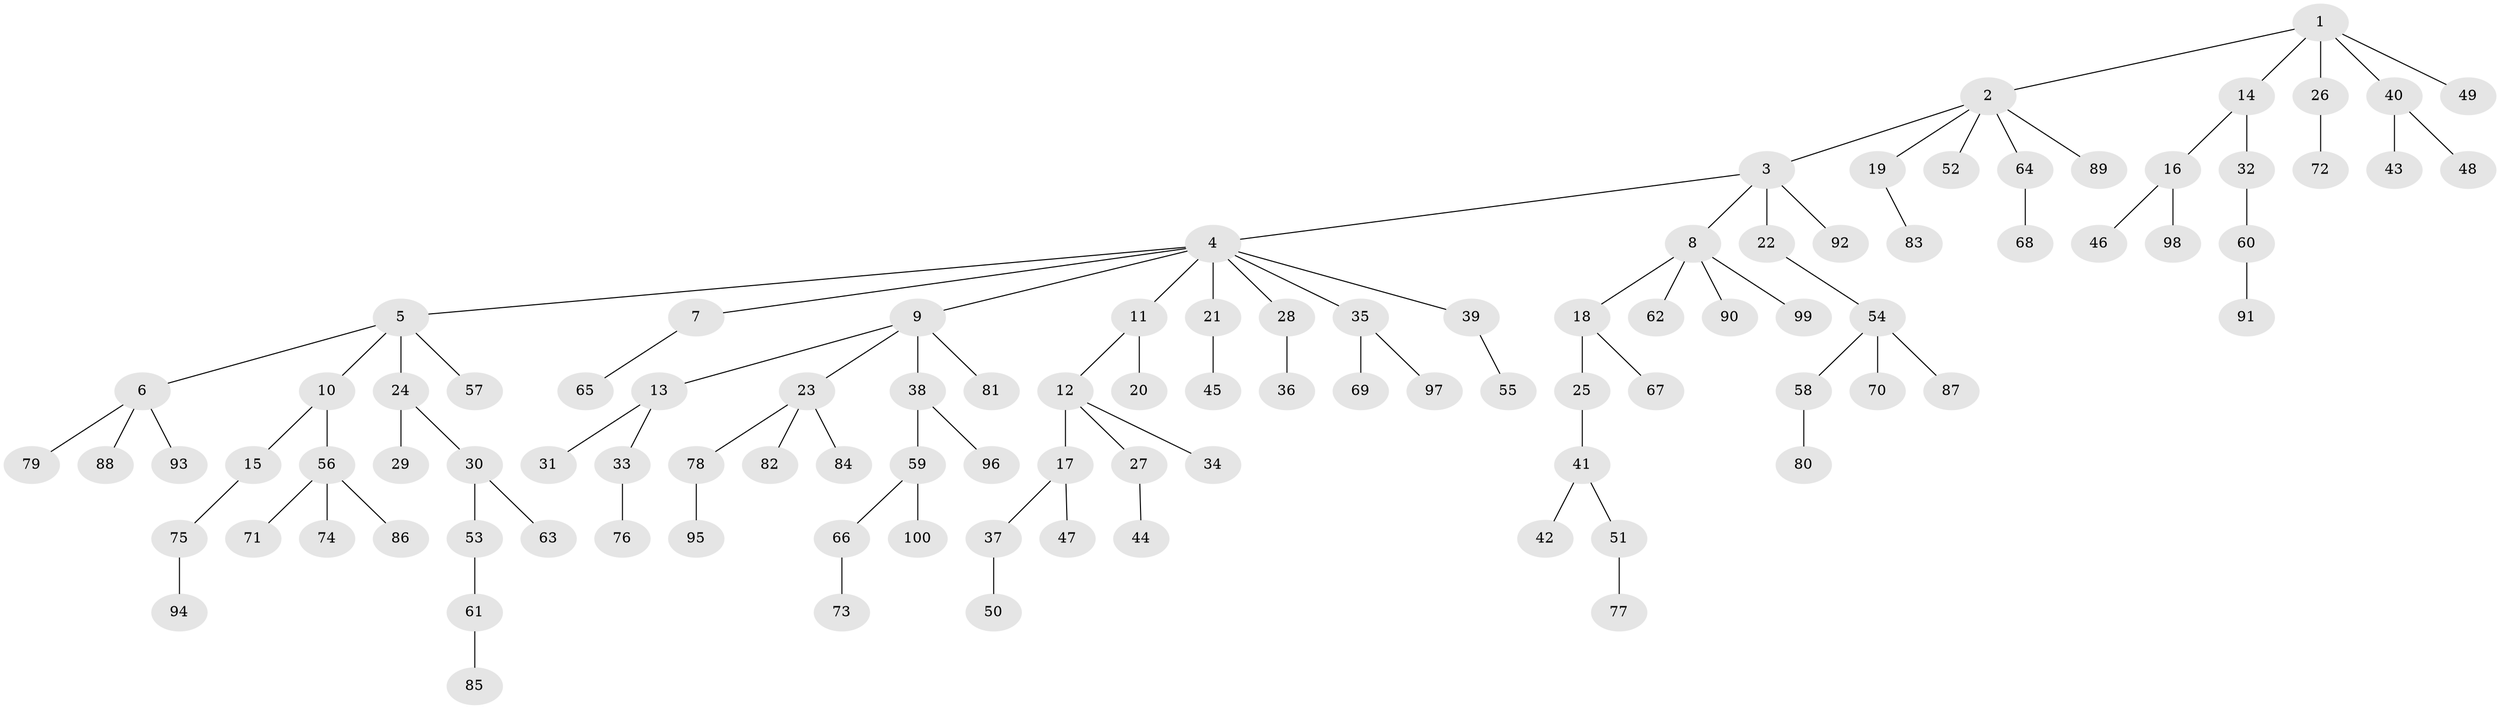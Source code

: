 // Generated by graph-tools (version 1.1) at 2025/38/02/21/25 10:38:55]
// undirected, 100 vertices, 99 edges
graph export_dot {
graph [start="1"]
  node [color=gray90,style=filled];
  1;
  2;
  3;
  4;
  5;
  6;
  7;
  8;
  9;
  10;
  11;
  12;
  13;
  14;
  15;
  16;
  17;
  18;
  19;
  20;
  21;
  22;
  23;
  24;
  25;
  26;
  27;
  28;
  29;
  30;
  31;
  32;
  33;
  34;
  35;
  36;
  37;
  38;
  39;
  40;
  41;
  42;
  43;
  44;
  45;
  46;
  47;
  48;
  49;
  50;
  51;
  52;
  53;
  54;
  55;
  56;
  57;
  58;
  59;
  60;
  61;
  62;
  63;
  64;
  65;
  66;
  67;
  68;
  69;
  70;
  71;
  72;
  73;
  74;
  75;
  76;
  77;
  78;
  79;
  80;
  81;
  82;
  83;
  84;
  85;
  86;
  87;
  88;
  89;
  90;
  91;
  92;
  93;
  94;
  95;
  96;
  97;
  98;
  99;
  100;
  1 -- 2;
  1 -- 14;
  1 -- 26;
  1 -- 40;
  1 -- 49;
  2 -- 3;
  2 -- 19;
  2 -- 52;
  2 -- 64;
  2 -- 89;
  3 -- 4;
  3 -- 8;
  3 -- 22;
  3 -- 92;
  4 -- 5;
  4 -- 7;
  4 -- 9;
  4 -- 11;
  4 -- 21;
  4 -- 28;
  4 -- 35;
  4 -- 39;
  5 -- 6;
  5 -- 10;
  5 -- 24;
  5 -- 57;
  6 -- 79;
  6 -- 88;
  6 -- 93;
  7 -- 65;
  8 -- 18;
  8 -- 62;
  8 -- 90;
  8 -- 99;
  9 -- 13;
  9 -- 23;
  9 -- 38;
  9 -- 81;
  10 -- 15;
  10 -- 56;
  11 -- 12;
  11 -- 20;
  12 -- 17;
  12 -- 27;
  12 -- 34;
  13 -- 31;
  13 -- 33;
  14 -- 16;
  14 -- 32;
  15 -- 75;
  16 -- 46;
  16 -- 98;
  17 -- 37;
  17 -- 47;
  18 -- 25;
  18 -- 67;
  19 -- 83;
  21 -- 45;
  22 -- 54;
  23 -- 78;
  23 -- 82;
  23 -- 84;
  24 -- 29;
  24 -- 30;
  25 -- 41;
  26 -- 72;
  27 -- 44;
  28 -- 36;
  30 -- 53;
  30 -- 63;
  32 -- 60;
  33 -- 76;
  35 -- 69;
  35 -- 97;
  37 -- 50;
  38 -- 59;
  38 -- 96;
  39 -- 55;
  40 -- 43;
  40 -- 48;
  41 -- 42;
  41 -- 51;
  51 -- 77;
  53 -- 61;
  54 -- 58;
  54 -- 70;
  54 -- 87;
  56 -- 71;
  56 -- 74;
  56 -- 86;
  58 -- 80;
  59 -- 66;
  59 -- 100;
  60 -- 91;
  61 -- 85;
  64 -- 68;
  66 -- 73;
  75 -- 94;
  78 -- 95;
}
